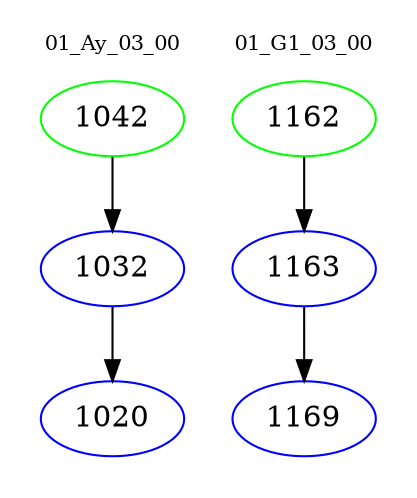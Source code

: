 digraph{
subgraph cluster_0 {
color = white
label = "01_Ay_03_00";
fontsize=10;
T0_1042 [label="1042", color="green"]
T0_1042 -> T0_1032 [color="black"]
T0_1032 [label="1032", color="blue"]
T0_1032 -> T0_1020 [color="black"]
T0_1020 [label="1020", color="blue"]
}
subgraph cluster_1 {
color = white
label = "01_G1_03_00";
fontsize=10;
T1_1162 [label="1162", color="green"]
T1_1162 -> T1_1163 [color="black"]
T1_1163 [label="1163", color="blue"]
T1_1163 -> T1_1169 [color="black"]
T1_1169 [label="1169", color="blue"]
}
}
